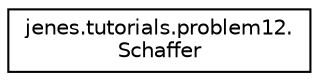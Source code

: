 digraph "Representación gráfica de la clase"
{
  edge [fontname="Helvetica",fontsize="10",labelfontname="Helvetica",labelfontsize="10"];
  node [fontname="Helvetica",fontsize="10",shape=record];
  rankdir="LR";
  Node1 [label="jenes.tutorials.problem12.\lSchaffer",height=0.2,width=0.4,color="black", fillcolor="white", style="filled",URL="$classjenes_1_1tutorials_1_1problem12_1_1_schaffer.html"];
}
